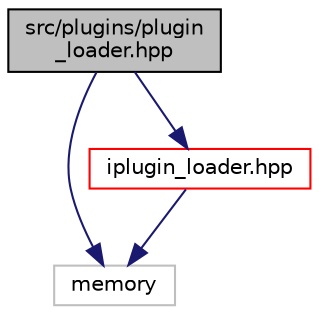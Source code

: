 digraph "src/plugins/plugin_loader.hpp"
{
 // LATEX_PDF_SIZE
  edge [fontname="Helvetica",fontsize="10",labelfontname="Helvetica",labelfontsize="10"];
  node [fontname="Helvetica",fontsize="10",shape=record];
  Node1 [label="src/plugins/plugin\l_loader.hpp",height=0.2,width=0.4,color="black", fillcolor="grey75", style="filled", fontcolor="black",tooltip=" "];
  Node1 -> Node2 [color="midnightblue",fontsize="10",style="solid",fontname="Helvetica"];
  Node2 [label="memory",height=0.2,width=0.4,color="grey75", fillcolor="white", style="filled",tooltip=" "];
  Node1 -> Node3 [color="midnightblue",fontsize="10",style="solid",fontname="Helvetica"];
  Node3 [label="iplugin_loader.hpp",height=0.2,width=0.4,color="red", fillcolor="white", style="filled",URL="$iplugin__loader_8hpp.html",tooltip=" "];
  Node3 -> Node2 [color="midnightblue",fontsize="10",style="solid",fontname="Helvetica"];
}

